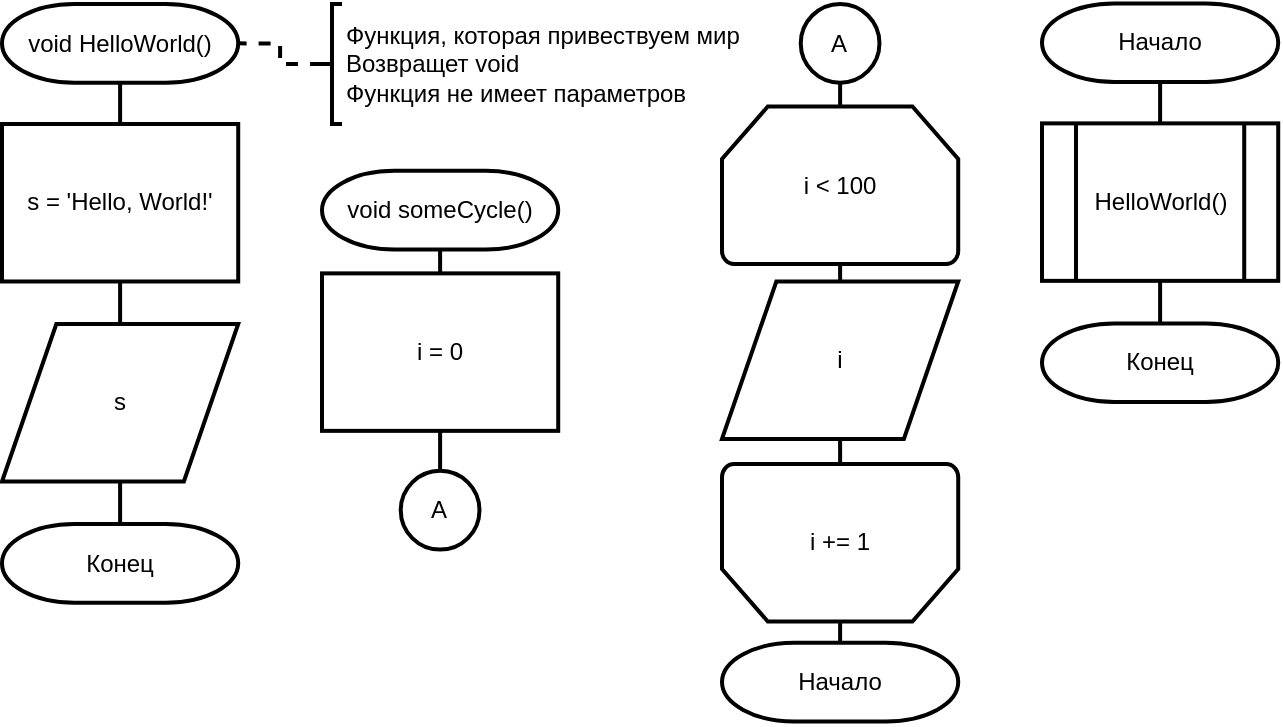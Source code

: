 <mxfile version="16.5.1" type="device"><diagram id="BdiiY6Bf7_SLQ4h5GE4u" name="Page-1"><mxGraphModel dx="1038" dy="649" grid="1" gridSize="10" guides="1" tooltips="1" connect="1" arrows="1" fold="1" page="1" pageScale="1" pageWidth="850" pageHeight="1100" math="0" shadow="0"><root><mxCell id="0"/><mxCell id="1" parent="0"/><mxCell id="NeORmoCOX3G81-oDg9H0-30" style="edgeStyle=orthogonalEdgeStyle;rounded=0;orthogonalLoop=1;jettySize=auto;html=1;exitX=0.5;exitY=0;exitDx=0;exitDy=0;exitPerimeter=0;entryX=0.5;entryY=0;entryDx=0;entryDy=0;entryPerimeter=0;endArrow=none;endFill=0;strokeWidth=2;" edge="1" parent="1" source="NeORmoCOX3G81-oDg9H0-17" target="NeORmoCOX3G81-oDg9H0-21"><mxGeometry relative="1" as="geometry"/></mxCell><mxCell id="NeORmoCOX3G81-oDg9H0-17" value="i += 1" style="strokeWidth=2;html=1;shape=mxgraph.flowchart.loop_limit;whiteSpace=wrap;rounded=0;direction=west;" vertex="1" parent="1"><mxGeometry x="400" y="270" width="118.11" height="78.74" as="geometry"/></mxCell><mxCell id="NeORmoCOX3G81-oDg9H0-5" style="edgeStyle=orthogonalEdgeStyle;rounded=0;orthogonalLoop=1;jettySize=auto;html=1;exitX=0.5;exitY=1;exitDx=0;exitDy=0;exitPerimeter=0;entryX=0.5;entryY=0;entryDx=0;entryDy=0;endArrow=none;endFill=0;strokeWidth=2;" edge="1" parent="1" source="NeORmoCOX3G81-oDg9H0-1" target="NeORmoCOX3G81-oDg9H0-3"><mxGeometry relative="1" as="geometry"/></mxCell><mxCell id="NeORmoCOX3G81-oDg9H0-1" value="void HelloWorld()" style="strokeWidth=2;html=1;shape=mxgraph.flowchart.terminator;whiteSpace=wrap;" vertex="1" parent="1"><mxGeometry x="40" y="40" width="118.11" height="39.37" as="geometry"/></mxCell><mxCell id="NeORmoCOX3G81-oDg9H0-2" value="Конец" style="strokeWidth=2;html=1;shape=mxgraph.flowchart.terminator;whiteSpace=wrap;" vertex="1" parent="1"><mxGeometry x="40" y="300" width="118.11" height="39.37" as="geometry"/></mxCell><mxCell id="NeORmoCOX3G81-oDg9H0-6" style="edgeStyle=orthogonalEdgeStyle;rounded=0;orthogonalLoop=1;jettySize=auto;html=1;exitX=0.5;exitY=1;exitDx=0;exitDy=0;entryX=0.5;entryY=0;entryDx=0;entryDy=0;endArrow=none;endFill=0;strokeWidth=2;" edge="1" parent="1" source="NeORmoCOX3G81-oDg9H0-3" target="NeORmoCOX3G81-oDg9H0-4"><mxGeometry relative="1" as="geometry"/></mxCell><mxCell id="NeORmoCOX3G81-oDg9H0-3" value="s = 'Hello, World!'" style="rounded=0;whiteSpace=wrap;html=1;absoluteArcSize=1;arcSize=14;strokeWidth=2;" vertex="1" parent="1"><mxGeometry x="40" y="100" width="118.11" height="78.74" as="geometry"/></mxCell><mxCell id="NeORmoCOX3G81-oDg9H0-7" style="edgeStyle=orthogonalEdgeStyle;rounded=0;orthogonalLoop=1;jettySize=auto;html=1;exitX=0.5;exitY=1;exitDx=0;exitDy=0;entryX=0.5;entryY=0;entryDx=0;entryDy=0;entryPerimeter=0;endArrow=none;endFill=0;strokeWidth=2;" edge="1" parent="1" source="NeORmoCOX3G81-oDg9H0-4" target="NeORmoCOX3G81-oDg9H0-2"><mxGeometry relative="1" as="geometry"/></mxCell><mxCell id="NeORmoCOX3G81-oDg9H0-4" value="s" style="shape=parallelogram;html=1;strokeWidth=2;perimeter=parallelogramPerimeter;whiteSpace=wrap;rounded=0;arcSize=12;size=0.23;" vertex="1" parent="1"><mxGeometry x="40" y="200" width="118.11" height="78.74" as="geometry"/></mxCell><mxCell id="NeORmoCOX3G81-oDg9H0-14" style="edgeStyle=orthogonalEdgeStyle;rounded=0;orthogonalLoop=1;jettySize=auto;html=1;exitX=0.5;exitY=1;exitDx=0;exitDy=0;entryX=0.5;entryY=0;entryDx=0;entryDy=0;entryPerimeter=0;endArrow=none;endFill=0;strokeWidth=2;" edge="1" parent="1" source="NeORmoCOX3G81-oDg9H0-8" target="NeORmoCOX3G81-oDg9H0-12"><mxGeometry relative="1" as="geometry"/></mxCell><mxCell id="NeORmoCOX3G81-oDg9H0-8" value="HelloWorld()" style="verticalLabelPosition=middle;verticalAlign=middle;html=1;shape=process;whiteSpace=wrap;rounded=0;size=0.14;arcSize=6;strokeWidth=2;labelPosition=center;align=center;" vertex="1" parent="1"><mxGeometry x="560" y="99.69" width="118.11" height="78.74" as="geometry"/></mxCell><mxCell id="NeORmoCOX3G81-oDg9H0-10" style="edgeStyle=orthogonalEdgeStyle;rounded=0;orthogonalLoop=1;jettySize=auto;html=1;exitX=0;exitY=0.5;exitDx=0;exitDy=0;exitPerimeter=0;entryX=1;entryY=0.5;entryDx=0;entryDy=0;entryPerimeter=0;endArrow=none;endFill=0;dashed=1;strokeWidth=2;" edge="1" parent="1" source="NeORmoCOX3G81-oDg9H0-9" target="NeORmoCOX3G81-oDg9H0-1"><mxGeometry relative="1" as="geometry"/></mxCell><mxCell id="NeORmoCOX3G81-oDg9H0-9" value="Функция, которая привествуем мир&lt;br&gt;Возвращет void&lt;br&gt;Функция не имеет параметров" style="strokeWidth=2;html=1;shape=mxgraph.flowchart.annotation_2;align=left;labelPosition=right;pointerEvents=1;rounded=0;" vertex="1" parent="1"><mxGeometry x="200" y="40" width="10" height="60" as="geometry"/></mxCell><mxCell id="NeORmoCOX3G81-oDg9H0-13" style="edgeStyle=orthogonalEdgeStyle;rounded=0;orthogonalLoop=1;jettySize=auto;html=1;exitX=0.5;exitY=1;exitDx=0;exitDy=0;exitPerimeter=0;entryX=0.5;entryY=0;entryDx=0;entryDy=0;endArrow=none;endFill=0;strokeWidth=2;" edge="1" parent="1" source="NeORmoCOX3G81-oDg9H0-11" target="NeORmoCOX3G81-oDg9H0-8"><mxGeometry relative="1" as="geometry"/></mxCell><mxCell id="NeORmoCOX3G81-oDg9H0-11" value="Начало" style="strokeWidth=2;html=1;shape=mxgraph.flowchart.terminator;whiteSpace=wrap;" vertex="1" parent="1"><mxGeometry x="560" y="39.69" width="118.11" height="39.37" as="geometry"/></mxCell><mxCell id="NeORmoCOX3G81-oDg9H0-12" value="Конец" style="strokeWidth=2;html=1;shape=mxgraph.flowchart.terminator;whiteSpace=wrap;" vertex="1" parent="1"><mxGeometry x="560" y="199.69" width="118.11" height="39.37" as="geometry"/></mxCell><mxCell id="NeORmoCOX3G81-oDg9H0-28" style="edgeStyle=orthogonalEdgeStyle;rounded=0;orthogonalLoop=1;jettySize=auto;html=1;exitX=0.5;exitY=1;exitDx=0;exitDy=0;exitPerimeter=0;entryX=0.5;entryY=0;entryDx=0;entryDy=0;endArrow=none;endFill=0;strokeWidth=2;" edge="1" parent="1" source="NeORmoCOX3G81-oDg9H0-16" target="NeORmoCOX3G81-oDg9H0-19"><mxGeometry relative="1" as="geometry"/></mxCell><mxCell id="NeORmoCOX3G81-oDg9H0-16" value="i &amp;lt; 100" style="strokeWidth=2;html=1;shape=mxgraph.flowchart.loop_limit;whiteSpace=wrap;rounded=0;" vertex="1" parent="1"><mxGeometry x="400" y="91.26" width="118.11" height="78.74" as="geometry"/></mxCell><mxCell id="NeORmoCOX3G81-oDg9H0-25" style="edgeStyle=orthogonalEdgeStyle;rounded=0;orthogonalLoop=1;jettySize=auto;html=1;exitX=0.5;exitY=1;exitDx=0;exitDy=0;exitPerimeter=0;entryX=0.5;entryY=0;entryDx=0;entryDy=0;endArrow=none;endFill=0;strokeWidth=2;" edge="1" parent="1" source="NeORmoCOX3G81-oDg9H0-18" target="NeORmoCOX3G81-oDg9H0-20"><mxGeometry relative="1" as="geometry"/></mxCell><mxCell id="NeORmoCOX3G81-oDg9H0-18" value="void someCycle()" style="strokeWidth=2;html=1;shape=mxgraph.flowchart.terminator;whiteSpace=wrap;" vertex="1" parent="1"><mxGeometry x="200" y="123.43" width="118.11" height="39.37" as="geometry"/></mxCell><mxCell id="NeORmoCOX3G81-oDg9H0-29" style="edgeStyle=orthogonalEdgeStyle;rounded=0;orthogonalLoop=1;jettySize=auto;html=1;exitX=0.5;exitY=1;exitDx=0;exitDy=0;entryX=0.5;entryY=1;entryDx=0;entryDy=0;entryPerimeter=0;endArrow=none;endFill=0;strokeWidth=2;" edge="1" parent="1" source="NeORmoCOX3G81-oDg9H0-19" target="NeORmoCOX3G81-oDg9H0-17"><mxGeometry relative="1" as="geometry"/></mxCell><mxCell id="NeORmoCOX3G81-oDg9H0-19" value="i" style="shape=parallelogram;html=1;strokeWidth=2;perimeter=parallelogramPerimeter;whiteSpace=wrap;rounded=0;arcSize=12;size=0.23;" vertex="1" parent="1"><mxGeometry x="400" y="178.74" width="118.11" height="78.74" as="geometry"/></mxCell><mxCell id="NeORmoCOX3G81-oDg9H0-26" style="edgeStyle=orthogonalEdgeStyle;rounded=0;orthogonalLoop=1;jettySize=auto;html=1;exitX=0.5;exitY=1;exitDx=0;exitDy=0;entryX=0.5;entryY=0;entryDx=0;entryDy=0;entryPerimeter=0;endArrow=none;endFill=0;strokeWidth=2;" edge="1" parent="1" source="NeORmoCOX3G81-oDg9H0-20" target="NeORmoCOX3G81-oDg9H0-22"><mxGeometry relative="1" as="geometry"/></mxCell><mxCell id="NeORmoCOX3G81-oDg9H0-20" value="i = 0" style="rounded=0;whiteSpace=wrap;html=1;absoluteArcSize=1;arcSize=14;strokeWidth=2;" vertex="1" parent="1"><mxGeometry x="200" y="174.69" width="118.11" height="78.74" as="geometry"/></mxCell><mxCell id="NeORmoCOX3G81-oDg9H0-21" value="Начало" style="strokeWidth=2;html=1;shape=mxgraph.flowchart.terminator;whiteSpace=wrap;" vertex="1" parent="1"><mxGeometry x="400" y="359.37" width="118.11" height="39.37" as="geometry"/></mxCell><mxCell id="NeORmoCOX3G81-oDg9H0-22" value="A" style="strokeWidth=2;html=1;shape=mxgraph.flowchart.start_2;whiteSpace=wrap;rounded=0;" vertex="1" parent="1"><mxGeometry x="239.37" y="273.43" width="39.37" height="39.37" as="geometry"/></mxCell><mxCell id="NeORmoCOX3G81-oDg9H0-27" style="edgeStyle=orthogonalEdgeStyle;rounded=0;orthogonalLoop=1;jettySize=auto;html=1;exitX=0.5;exitY=1;exitDx=0;exitDy=0;exitPerimeter=0;entryX=0.5;entryY=0;entryDx=0;entryDy=0;entryPerimeter=0;endArrow=none;endFill=0;strokeWidth=2;" edge="1" parent="1" source="NeORmoCOX3G81-oDg9H0-23" target="NeORmoCOX3G81-oDg9H0-16"><mxGeometry relative="1" as="geometry"/></mxCell><mxCell id="NeORmoCOX3G81-oDg9H0-23" value="A" style="strokeWidth=2;html=1;shape=mxgraph.flowchart.start_2;whiteSpace=wrap;rounded=0;" vertex="1" parent="1"><mxGeometry x="439.37" y="40" width="39.37" height="39.37" as="geometry"/></mxCell></root></mxGraphModel></diagram></mxfile>